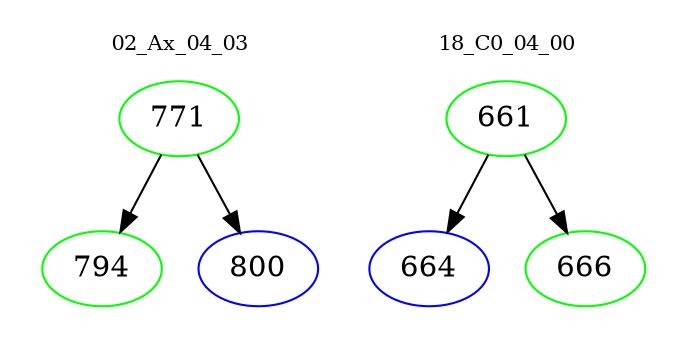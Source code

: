 digraph{
subgraph cluster_0 {
color = white
label = "02_Ax_04_03";
fontsize=10;
T0_771 [label="771", color="green"]
T0_771 -> T0_794 [color="black"]
T0_794 [label="794", color="green"]
T0_771 -> T0_800 [color="black"]
T0_800 [label="800", color="blue"]
}
subgraph cluster_1 {
color = white
label = "18_C0_04_00";
fontsize=10;
T1_661 [label="661", color="green"]
T1_661 -> T1_664 [color="black"]
T1_664 [label="664", color="blue"]
T1_661 -> T1_666 [color="black"]
T1_666 [label="666", color="green"]
}
}
